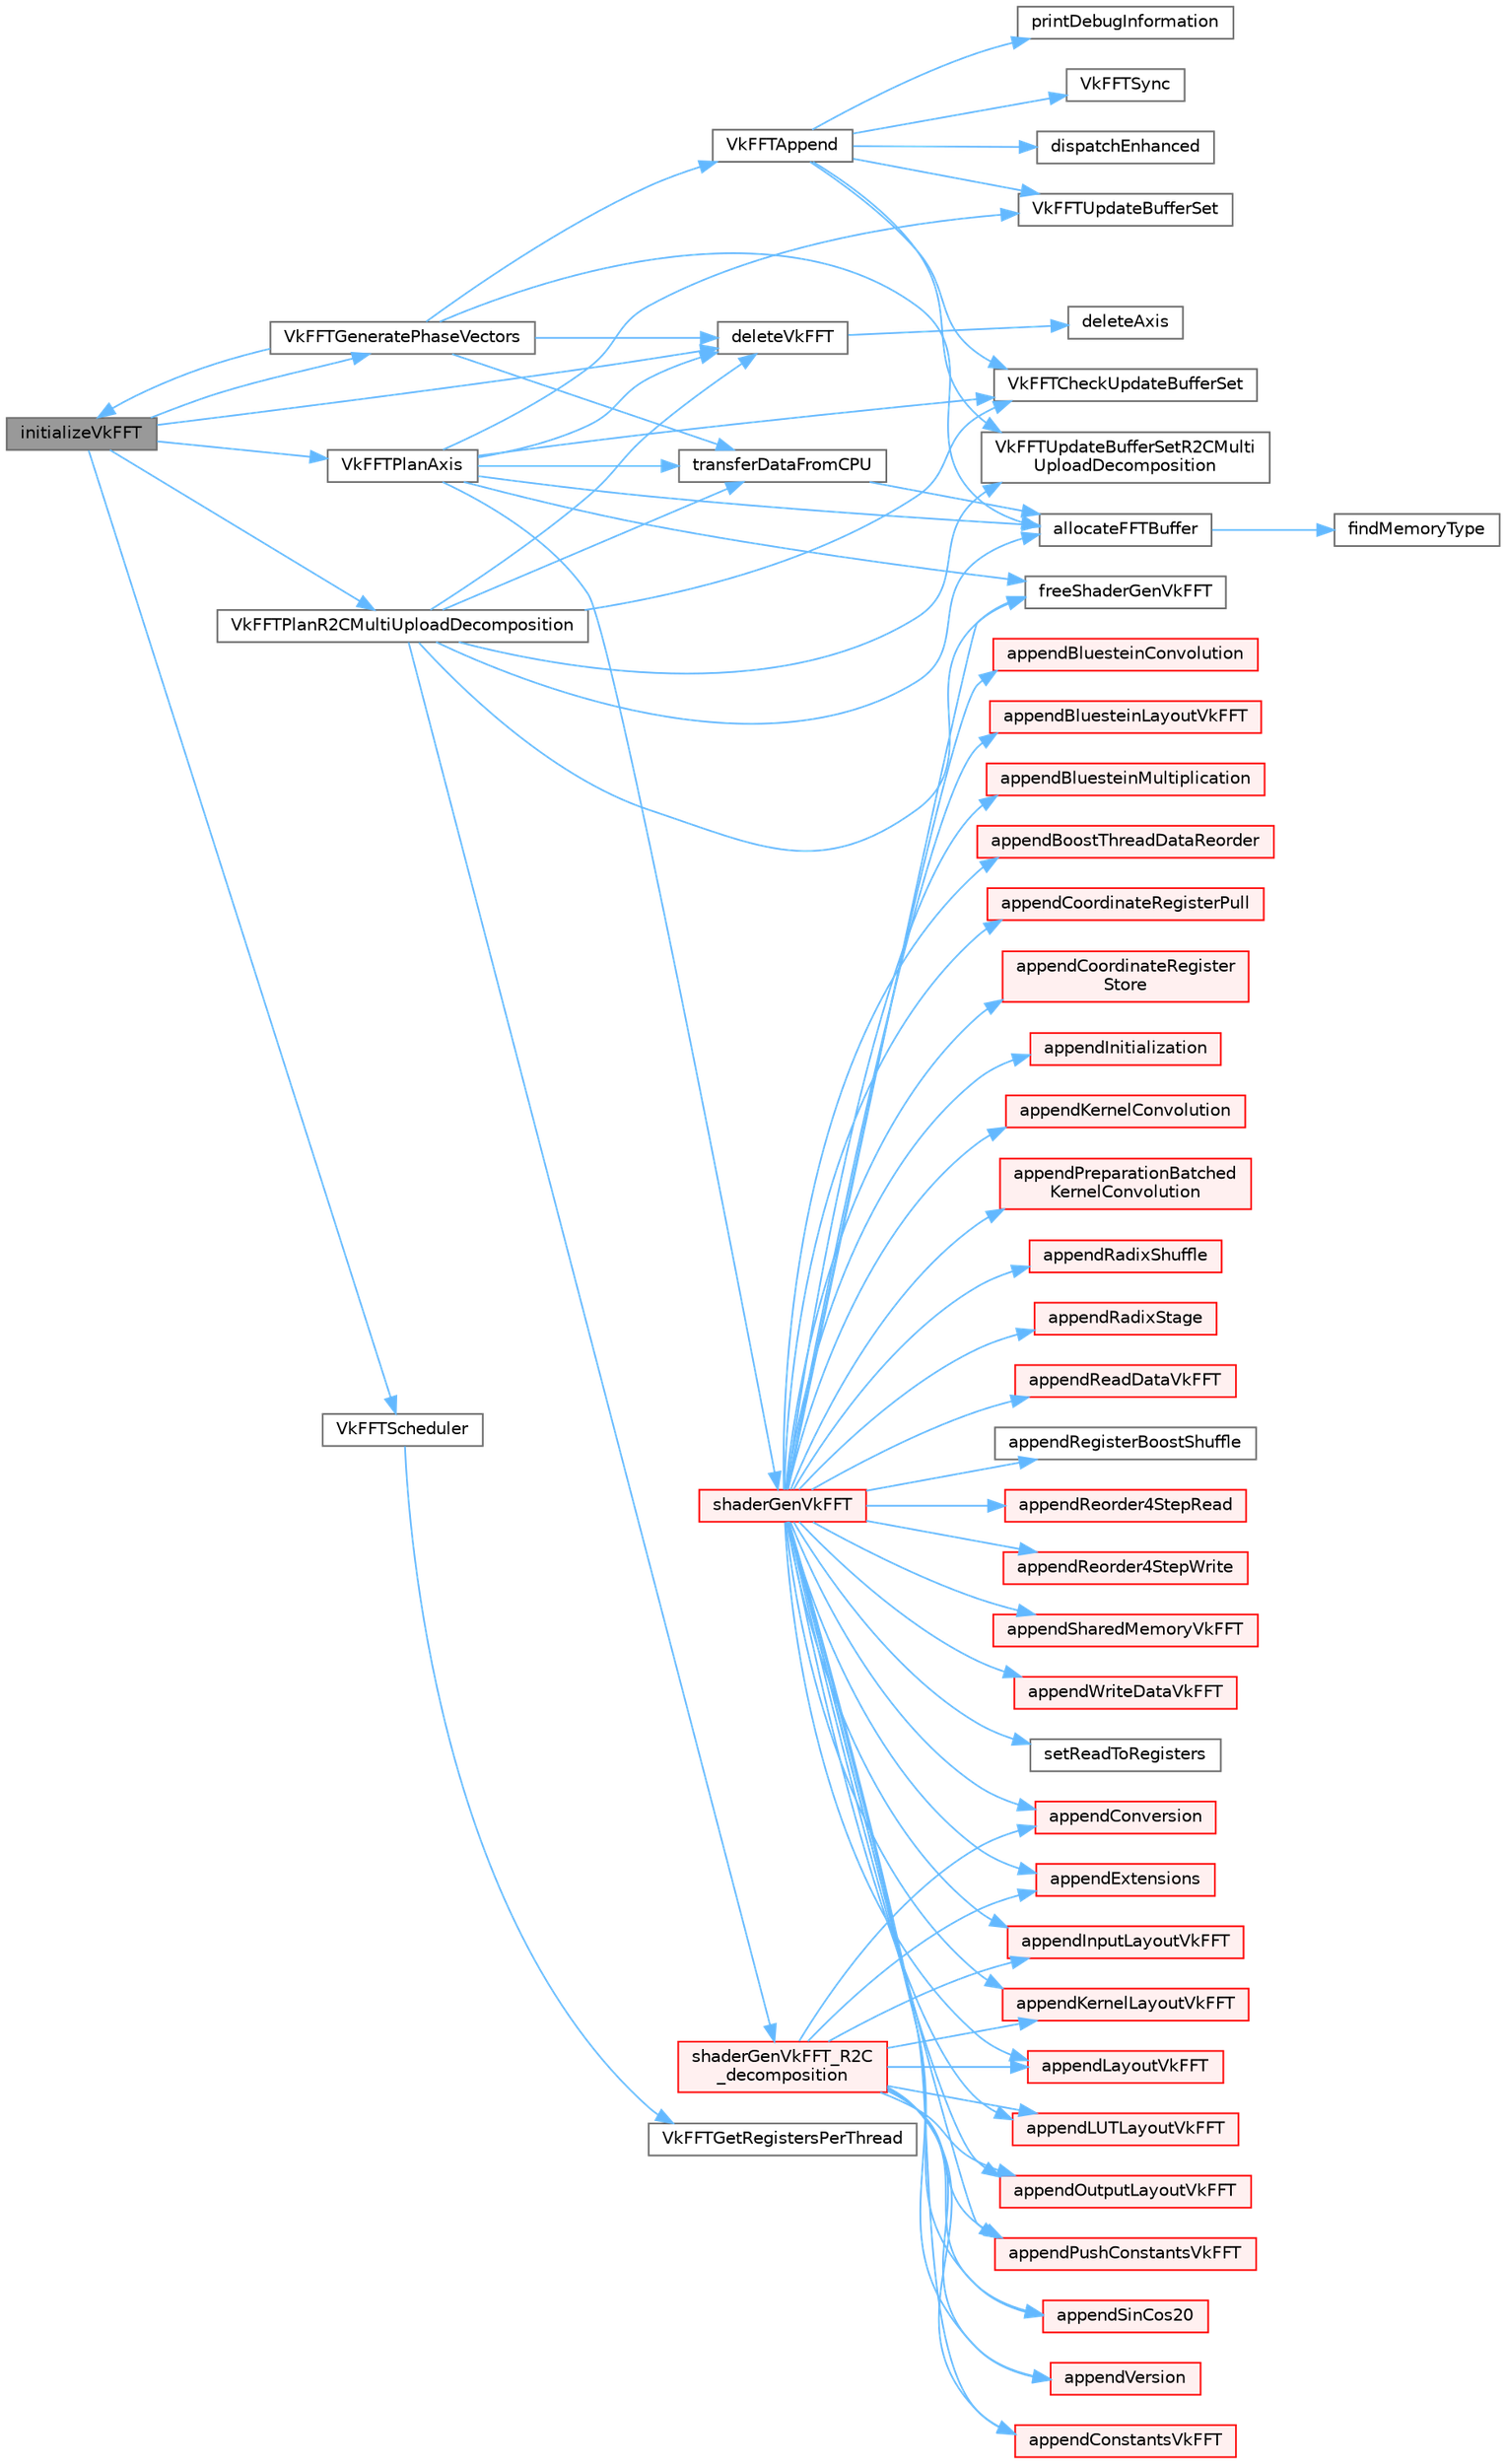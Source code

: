 digraph "initializeVkFFT"
{
 // LATEX_PDF_SIZE
  bgcolor="transparent";
  edge [fontname=Helvetica,fontsize=10,labelfontname=Helvetica,labelfontsize=10];
  node [fontname=Helvetica,fontsize=10,shape=box,height=0.2,width=0.4];
  rankdir="LR";
  Node1 [id="Node000001",label="initializeVkFFT",height=0.2,width=0.4,color="gray40", fillcolor="grey60", style="filled", fontcolor="black",tooltip=" "];
  Node1 -> Node2 [id="edge1_Node000001_Node000002",color="steelblue1",style="solid",tooltip=" "];
  Node2 [id="Node000002",label="deleteVkFFT",height=0.2,width=0.4,color="grey40", fillcolor="white", style="filled",URL="$_vk_f_f_t___base_8h.html#aa0259d94579ca01934193ce95df91e87",tooltip=" "];
  Node2 -> Node3 [id="edge2_Node000002_Node000003",color="steelblue1",style="solid",tooltip=" "];
  Node3 [id="Node000003",label="deleteAxis",height=0.2,width=0.4,color="grey40", fillcolor="white", style="filled",URL="$_vk_f_f_t___base_8h.html#a63b3dd51d0839bdc81b75c695c5d76d1",tooltip=" "];
  Node1 -> Node4 [id="edge3_Node000001_Node000004",color="steelblue1",style="solid",tooltip=" "];
  Node4 [id="Node000004",label="VkFFTGeneratePhaseVectors",height=0.2,width=0.4,color="grey40", fillcolor="white", style="filled",URL="$_vk_f_f_t___base_8h.html#af8d7ec91fb243edf636e0e8d8803307c",tooltip=" "];
  Node4 -> Node5 [id="edge4_Node000004_Node000005",color="steelblue1",style="solid",tooltip=" "];
  Node5 [id="Node000005",label="allocateFFTBuffer",height=0.2,width=0.4,color="grey40", fillcolor="white", style="filled",URL="$_vk_f_f_t___base_8h.html#adfc2459cfceee93061a14b8b25d2e041",tooltip=" "];
  Node5 -> Node6 [id="edge5_Node000005_Node000006",color="steelblue1",style="solid",tooltip=" "];
  Node6 [id="Node000006",label="findMemoryType",height=0.2,width=0.4,color="grey40", fillcolor="white", style="filled",URL="$_vk_f_f_t___base_8h.html#a7868b0fbea24db69d484c157d2465c7f",tooltip=" "];
  Node4 -> Node2 [id="edge6_Node000004_Node000002",color="steelblue1",style="solid",tooltip=" "];
  Node4 -> Node1 [id="edge7_Node000004_Node000001",color="steelblue1",style="solid",tooltip=" "];
  Node4 -> Node7 [id="edge8_Node000004_Node000007",color="steelblue1",style="solid",tooltip=" "];
  Node7 [id="Node000007",label="transferDataFromCPU",height=0.2,width=0.4,color="grey40", fillcolor="white", style="filled",URL="$_vk_f_f_t___base_8h.html#a0c6be35d6f6663f363ccedb76d786491",tooltip=" "];
  Node7 -> Node5 [id="edge9_Node000007_Node000005",color="steelblue1",style="solid",tooltip=" "];
  Node4 -> Node8 [id="edge10_Node000004_Node000008",color="steelblue1",style="solid",tooltip=" "];
  Node8 [id="Node000008",label="VkFFTAppend",height=0.2,width=0.4,color="grey40", fillcolor="white", style="filled",URL="$_vk_f_f_t___base_8h.html#a8fcd3c6bac1bc981c0209228ffda6375",tooltip=" "];
  Node8 -> Node9 [id="edge11_Node000008_Node000009",color="steelblue1",style="solid",tooltip=" "];
  Node9 [id="Node000009",label="dispatchEnhanced",height=0.2,width=0.4,color="grey40", fillcolor="white", style="filled",URL="$_vk_f_f_t___base_8h.html#a2ebd363463892c714d102e5c98bfa3e9",tooltip=" "];
  Node8 -> Node10 [id="edge12_Node000008_Node000010",color="steelblue1",style="solid",tooltip=" "];
  Node10 [id="Node000010",label="printDebugInformation",height=0.2,width=0.4,color="grey40", fillcolor="white", style="filled",URL="$_vk_f_f_t___base_8h.html#af860bf978b6d0ae1f5c3afba4ae93691",tooltip=" "];
  Node8 -> Node11 [id="edge13_Node000008_Node000011",color="steelblue1",style="solid",tooltip=" "];
  Node11 [id="Node000011",label="VkFFTCheckUpdateBufferSet",height=0.2,width=0.4,color="grey40", fillcolor="white", style="filled",URL="$_vk_f_f_t___base_8h.html#aedb32fb3a263ab6ef85562d497adbb09",tooltip=" "];
  Node8 -> Node12 [id="edge14_Node000008_Node000012",color="steelblue1",style="solid",tooltip=" "];
  Node12 [id="Node000012",label="VkFFTSync",height=0.2,width=0.4,color="grey40", fillcolor="white", style="filled",URL="$_vk_f_f_t___base_8h.html#a1ffc269084a16a29a75d19008438de5e",tooltip=" "];
  Node8 -> Node13 [id="edge15_Node000008_Node000013",color="steelblue1",style="solid",tooltip=" "];
  Node13 [id="Node000013",label="VkFFTUpdateBufferSet",height=0.2,width=0.4,color="grey40", fillcolor="white", style="filled",URL="$_vk_f_f_t___base_8h.html#a5dafb28ec3d7960b914ce477fa258915",tooltip=" "];
  Node8 -> Node14 [id="edge16_Node000008_Node000014",color="steelblue1",style="solid",tooltip=" "];
  Node14 [id="Node000014",label="VkFFTUpdateBufferSetR2CMulti\lUploadDecomposition",height=0.2,width=0.4,color="grey40", fillcolor="white", style="filled",URL="$_vk_f_f_t___base_8h.html#a2ecc1272cc8d6ca1589c23b088fc3518",tooltip=" "];
  Node1 -> Node15 [id="edge17_Node000001_Node000015",color="steelblue1",style="solid",tooltip=" "];
  Node15 [id="Node000015",label="VkFFTPlanAxis",height=0.2,width=0.4,color="grey40", fillcolor="white", style="filled",URL="$_vk_f_f_t___base_8h.html#a89a22db4ed42326f99fd0e51792a1d8b",tooltip=" "];
  Node15 -> Node5 [id="edge18_Node000015_Node000005",color="steelblue1",style="solid",tooltip=" "];
  Node15 -> Node2 [id="edge19_Node000015_Node000002",color="steelblue1",style="solid",tooltip=" "];
  Node15 -> Node16 [id="edge20_Node000015_Node000016",color="steelblue1",style="solid",tooltip=" "];
  Node16 [id="Node000016",label="freeShaderGenVkFFT",height=0.2,width=0.4,color="grey40", fillcolor="white", style="filled",URL="$_vk_f_f_t___base_8h.html#a4daedcac3516d4a4717750bec0f2e961",tooltip=" "];
  Node15 -> Node17 [id="edge21_Node000015_Node000017",color="steelblue1",style="solid",tooltip=" "];
  Node17 [id="Node000017",label="shaderGenVkFFT",height=0.2,width=0.4,color="red", fillcolor="#FFF0F0", style="filled",URL="$_vk_f_f_t___base_8h.html#a8737fb376d98af5792ae0bb17dde384d",tooltip=" "];
  Node17 -> Node18 [id="edge22_Node000017_Node000018",color="steelblue1",style="solid",tooltip=" "];
  Node18 [id="Node000018",label="appendBluesteinConvolution",height=0.2,width=0.4,color="red", fillcolor="#FFF0F0", style="filled",URL="$_vk_f_f_t___base_8h.html#af21d5b578c20391bdaea59d2d8a341bd",tooltip=" "];
  Node17 -> Node23 [id="edge23_Node000017_Node000023",color="steelblue1",style="solid",tooltip=" "];
  Node23 [id="Node000023",label="appendBluesteinLayoutVkFFT",height=0.2,width=0.4,color="red", fillcolor="#FFF0F0", style="filled",URL="$_vk_f_f_t___base_8h.html#a6eafe1aae9c8f5d62be833c5aa5b39ee",tooltip=" "];
  Node17 -> Node24 [id="edge24_Node000017_Node000024",color="steelblue1",style="solid",tooltip=" "];
  Node24 [id="Node000024",label="appendBluesteinMultiplication",height=0.2,width=0.4,color="red", fillcolor="#FFF0F0", style="filled",URL="$_vk_f_f_t___base_8h.html#ade89853a4921b048a14ac8b577b7732f",tooltip=" "];
  Node17 -> Node28 [id="edge25_Node000017_Node000028",color="steelblue1",style="solid",tooltip=" "];
  Node28 [id="Node000028",label="appendBoostThreadDataReorder",height=0.2,width=0.4,color="red", fillcolor="#FFF0F0", style="filled",URL="$_vk_f_f_t___base_8h.html#a2795188b20a47256f2097dbf5f5a3593",tooltip=" "];
  Node17 -> Node29 [id="edge26_Node000017_Node000029",color="steelblue1",style="solid",tooltip=" "];
  Node29 [id="Node000029",label="appendConstantsVkFFT",height=0.2,width=0.4,color="red", fillcolor="#FFF0F0", style="filled",URL="$_vk_f_f_t___base_8h.html#a50b19c2b7c3bf77584781a1245a5ccc7",tooltip=" "];
  Node17 -> Node31 [id="edge27_Node000017_Node000031",color="steelblue1",style="solid",tooltip=" "];
  Node31 [id="Node000031",label="appendConversion",height=0.2,width=0.4,color="red", fillcolor="#FFF0F0", style="filled",URL="$_vk_f_f_t___base_8h.html#ab989a024c45e1742fc0798b1f3521bfa",tooltip=" "];
  Node17 -> Node32 [id="edge28_Node000017_Node000032",color="steelblue1",style="solid",tooltip=" "];
  Node32 [id="Node000032",label="appendCoordinateRegisterPull",height=0.2,width=0.4,color="red", fillcolor="#FFF0F0", style="filled",URL="$_vk_f_f_t___base_8h.html#aed9dc212acfed0d23951c3d46960b4ae",tooltip=" "];
  Node17 -> Node33 [id="edge29_Node000017_Node000033",color="steelblue1",style="solid",tooltip=" "];
  Node33 [id="Node000033",label="appendCoordinateRegister\lStore",height=0.2,width=0.4,color="red", fillcolor="#FFF0F0", style="filled",URL="$_vk_f_f_t___base_8h.html#a5bbc9cabee8e3537483a6d3c28ba214a",tooltip=" "];
  Node17 -> Node34 [id="edge30_Node000017_Node000034",color="steelblue1",style="solid",tooltip=" "];
  Node34 [id="Node000034",label="appendExtensions",height=0.2,width=0.4,color="red", fillcolor="#FFF0F0", style="filled",URL="$_vk_f_f_t___base_8h.html#a36ad538897346457955640e3b686acf1",tooltip=" "];
  Node17 -> Node35 [id="edge31_Node000017_Node000035",color="steelblue1",style="solid",tooltip=" "];
  Node35 [id="Node000035",label="appendInitialization",height=0.2,width=0.4,color="red", fillcolor="#FFF0F0", style="filled",URL="$_vk_f_f_t___base_8h.html#a7c9ee3807da7fa4e21fe950d8209f18b",tooltip=" "];
  Node17 -> Node36 [id="edge32_Node000017_Node000036",color="steelblue1",style="solid",tooltip=" "];
  Node36 [id="Node000036",label="appendInputLayoutVkFFT",height=0.2,width=0.4,color="red", fillcolor="#FFF0F0", style="filled",URL="$_vk_f_f_t___base_8h.html#ab073f998d422fb0c093627f543c7ef7c",tooltip=" "];
  Node17 -> Node37 [id="edge33_Node000017_Node000037",color="steelblue1",style="solid",tooltip=" "];
  Node37 [id="Node000037",label="appendKernelConvolution",height=0.2,width=0.4,color="red", fillcolor="#FFF0F0", style="filled",URL="$_vk_f_f_t___base_8h.html#a509f5f014c158fc71871c952d1f92785",tooltip=" "];
  Node17 -> Node39 [id="edge34_Node000017_Node000039",color="steelblue1",style="solid",tooltip=" "];
  Node39 [id="Node000039",label="appendKernelLayoutVkFFT",height=0.2,width=0.4,color="red", fillcolor="#FFF0F0", style="filled",URL="$_vk_f_f_t___base_8h.html#a2103635f6679f289f0952aebf694a626",tooltip=" "];
  Node17 -> Node40 [id="edge35_Node000017_Node000040",color="steelblue1",style="solid",tooltip=" "];
  Node40 [id="Node000040",label="appendLayoutVkFFT",height=0.2,width=0.4,color="red", fillcolor="#FFF0F0", style="filled",URL="$_vk_f_f_t___base_8h.html#a194be9f03f332f68641204fd59193ae9",tooltip=" "];
  Node17 -> Node41 [id="edge36_Node000017_Node000041",color="steelblue1",style="solid",tooltip=" "];
  Node41 [id="Node000041",label="appendLUTLayoutVkFFT",height=0.2,width=0.4,color="red", fillcolor="#FFF0F0", style="filled",URL="$_vk_f_f_t___base_8h.html#a93e374a0404e84ee0ff60c57904a20b3",tooltip=" "];
  Node17 -> Node42 [id="edge37_Node000017_Node000042",color="steelblue1",style="solid",tooltip=" "];
  Node42 [id="Node000042",label="appendOutputLayoutVkFFT",height=0.2,width=0.4,color="red", fillcolor="#FFF0F0", style="filled",URL="$_vk_f_f_t___base_8h.html#a6f3fa667f99b4e4a00cd1c6226c3c0bb",tooltip=" "];
  Node17 -> Node43 [id="edge38_Node000017_Node000043",color="steelblue1",style="solid",tooltip=" "];
  Node43 [id="Node000043",label="appendPreparationBatched\lKernelConvolution",height=0.2,width=0.4,color="red", fillcolor="#FFF0F0", style="filled",URL="$_vk_f_f_t___base_8h.html#a0997eb15d8b6bd002986370643caafe5",tooltip=" "];
  Node17 -> Node44 [id="edge39_Node000017_Node000044",color="steelblue1",style="solid",tooltip=" "];
  Node44 [id="Node000044",label="appendPushConstantsVkFFT",height=0.2,width=0.4,color="red", fillcolor="#FFF0F0", style="filled",URL="$_vk_f_f_t___base_8h.html#a51f503061035217f7d457e4378a1f90e",tooltip=" "];
  Node17 -> Node46 [id="edge40_Node000017_Node000046",color="steelblue1",style="solid",tooltip=" "];
  Node46 [id="Node000046",label="appendRadixShuffle",height=0.2,width=0.4,color="red", fillcolor="#FFF0F0", style="filled",URL="$_vk_f_f_t___base_8h.html#ad54dc9242ab701db2b4b80d8185e71e1",tooltip=" "];
  Node17 -> Node57 [id="edge41_Node000017_Node000057",color="steelblue1",style="solid",tooltip=" "];
  Node57 [id="Node000057",label="appendRadixStage",height=0.2,width=0.4,color="red", fillcolor="#FFF0F0", style="filled",URL="$_vk_f_f_t___base_8h.html#ab220559087c668a269ea193ab2b5c432",tooltip=" "];
  Node17 -> Node70 [id="edge42_Node000017_Node000070",color="steelblue1",style="solid",tooltip=" "];
  Node70 [id="Node000070",label="appendReadDataVkFFT",height=0.2,width=0.4,color="red", fillcolor="#FFF0F0", style="filled",URL="$_vk_f_f_t___base_8h.html#aa1d311ec42ae2b48ae9073cd82155d2d",tooltip=" "];
  Node17 -> Node74 [id="edge43_Node000017_Node000074",color="steelblue1",style="solid",tooltip=" "];
  Node74 [id="Node000074",label="appendRegisterBoostShuffle",height=0.2,width=0.4,color="grey40", fillcolor="white", style="filled",URL="$_vk_f_f_t___base_8h.html#a8c10aeb0185b0c3d1e23f547f998293b",tooltip=" "];
  Node17 -> Node75 [id="edge44_Node000017_Node000075",color="steelblue1",style="solid",tooltip=" "];
  Node75 [id="Node000075",label="appendReorder4StepRead",height=0.2,width=0.4,color="red", fillcolor="#FFF0F0", style="filled",URL="$_vk_f_f_t___base_8h.html#a0c74bf41e5d2d93b423617652cb6bcc0",tooltip=" "];
  Node17 -> Node76 [id="edge45_Node000017_Node000076",color="steelblue1",style="solid",tooltip=" "];
  Node76 [id="Node000076",label="appendReorder4StepWrite",height=0.2,width=0.4,color="red", fillcolor="#FFF0F0", style="filled",URL="$_vk_f_f_t___base_8h.html#a9a31e848ea50379db8b51ee0feddb4c2",tooltip=" "];
  Node17 -> Node77 [id="edge46_Node000017_Node000077",color="steelblue1",style="solid",tooltip=" "];
  Node77 [id="Node000077",label="appendSharedMemoryVkFFT",height=0.2,width=0.4,color="red", fillcolor="#FFF0F0", style="filled",URL="$_vk_f_f_t___base_8h.html#a27a2c682d438ec1761408250865eb1f0",tooltip=" "];
  Node17 -> Node78 [id="edge47_Node000017_Node000078",color="steelblue1",style="solid",tooltip=" "];
  Node78 [id="Node000078",label="appendSinCos20",height=0.2,width=0.4,color="red", fillcolor="#FFF0F0", style="filled",URL="$_vk_f_f_t___base_8h.html#a627eae39296e3bd80b17edde33ad2f21",tooltip=" "];
  Node17 -> Node79 [id="edge48_Node000017_Node000079",color="steelblue1",style="solid",tooltip=" "];
  Node79 [id="Node000079",label="appendVersion",height=0.2,width=0.4,color="red", fillcolor="#FFF0F0", style="filled",URL="$_vk_f_f_t___base_8h.html#a1c905c57fa01865e3f66191362a12e31",tooltip=" "];
  Node17 -> Node80 [id="edge49_Node000017_Node000080",color="steelblue1",style="solid",tooltip=" "];
  Node80 [id="Node000080",label="appendWriteDataVkFFT",height=0.2,width=0.4,color="red", fillcolor="#FFF0F0", style="filled",URL="$_vk_f_f_t___base_8h.html#a451dce496ddc6ab6307f828f48b93f06",tooltip=" "];
  Node17 -> Node16 [id="edge50_Node000017_Node000016",color="steelblue1",style="solid",tooltip=" "];
  Node17 -> Node82 [id="edge51_Node000017_Node000082",color="steelblue1",style="solid",tooltip=" "];
  Node82 [id="Node000082",label="setReadToRegisters",height=0.2,width=0.4,color="grey40", fillcolor="white", style="filled",URL="$_vk_f_f_t___base_8h.html#aa2c5474674c5812e43f1c3e00b6e7a6b",tooltip=" "];
  Node15 -> Node7 [id="edge52_Node000015_Node000007",color="steelblue1",style="solid",tooltip=" "];
  Node15 -> Node11 [id="edge53_Node000015_Node000011",color="steelblue1",style="solid",tooltip=" "];
  Node15 -> Node13 [id="edge54_Node000015_Node000013",color="steelblue1",style="solid",tooltip=" "];
  Node1 -> Node84 [id="edge55_Node000001_Node000084",color="steelblue1",style="solid",tooltip=" "];
  Node84 [id="Node000084",label="VkFFTPlanR2CMultiUploadDecomposition",height=0.2,width=0.4,color="grey40", fillcolor="white", style="filled",URL="$_vk_f_f_t___base_8h.html#abcedcf58cf9bbf5a56b68c331151a598",tooltip=" "];
  Node84 -> Node5 [id="edge56_Node000084_Node000005",color="steelblue1",style="solid",tooltip=" "];
  Node84 -> Node2 [id="edge57_Node000084_Node000002",color="steelblue1",style="solid",tooltip=" "];
  Node84 -> Node16 [id="edge58_Node000084_Node000016",color="steelblue1",style="solid",tooltip=" "];
  Node84 -> Node85 [id="edge59_Node000084_Node000085",color="steelblue1",style="solid",tooltip=" "];
  Node85 [id="Node000085",label="shaderGenVkFFT_R2C\l_decomposition",height=0.2,width=0.4,color="red", fillcolor="#FFF0F0", style="filled",URL="$_vk_f_f_t___base_8h.html#a0b0857d7f897ade850af54c74ef73318",tooltip=" "];
  Node85 -> Node29 [id="edge60_Node000085_Node000029",color="steelblue1",style="solid",tooltip=" "];
  Node85 -> Node31 [id="edge61_Node000085_Node000031",color="steelblue1",style="solid",tooltip=" "];
  Node85 -> Node34 [id="edge62_Node000085_Node000034",color="steelblue1",style="solid",tooltip=" "];
  Node85 -> Node36 [id="edge63_Node000085_Node000036",color="steelblue1",style="solid",tooltip=" "];
  Node85 -> Node39 [id="edge64_Node000085_Node000039",color="steelblue1",style="solid",tooltip=" "];
  Node85 -> Node40 [id="edge65_Node000085_Node000040",color="steelblue1",style="solid",tooltip=" "];
  Node85 -> Node41 [id="edge66_Node000085_Node000041",color="steelblue1",style="solid",tooltip=" "];
  Node85 -> Node42 [id="edge67_Node000085_Node000042",color="steelblue1",style="solid",tooltip=" "];
  Node85 -> Node44 [id="edge68_Node000085_Node000044",color="steelblue1",style="solid",tooltip=" "];
  Node85 -> Node78 [id="edge69_Node000085_Node000078",color="steelblue1",style="solid",tooltip=" "];
  Node85 -> Node79 [id="edge70_Node000085_Node000079",color="steelblue1",style="solid",tooltip=" "];
  Node84 -> Node7 [id="edge71_Node000084_Node000007",color="steelblue1",style="solid",tooltip=" "];
  Node84 -> Node11 [id="edge72_Node000084_Node000011",color="steelblue1",style="solid",tooltip=" "];
  Node84 -> Node14 [id="edge73_Node000084_Node000014",color="steelblue1",style="solid",tooltip=" "];
  Node1 -> Node86 [id="edge74_Node000001_Node000086",color="steelblue1",style="solid",tooltip=" "];
  Node86 [id="Node000086",label="VkFFTScheduler",height=0.2,width=0.4,color="grey40", fillcolor="white", style="filled",URL="$_vk_f_f_t___base_8h.html#a8af12b9bfc2639d31fd980bd2b5a837e",tooltip=" "];
  Node86 -> Node87 [id="edge75_Node000086_Node000087",color="steelblue1",style="solid",tooltip=" "];
  Node87 [id="Node000087",label="VkFFTGetRegistersPerThread",height=0.2,width=0.4,color="grey40", fillcolor="white", style="filled",URL="$_vk_f_f_t___base_8h.html#a3c36f6e2ba4333ac26d37dfa6dac58a5",tooltip=" "];
}
